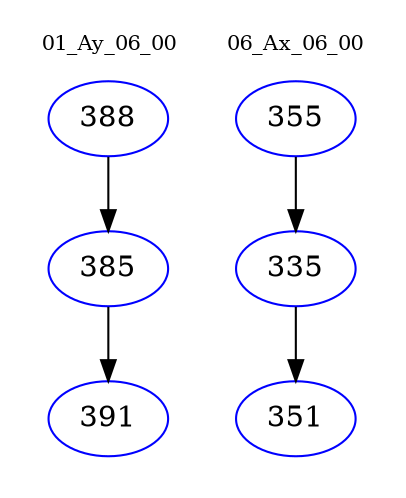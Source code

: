 digraph{
subgraph cluster_0 {
color = white
label = "01_Ay_06_00";
fontsize=10;
T0_388 [label="388", color="blue"]
T0_388 -> T0_385 [color="black"]
T0_385 [label="385", color="blue"]
T0_385 -> T0_391 [color="black"]
T0_391 [label="391", color="blue"]
}
subgraph cluster_1 {
color = white
label = "06_Ax_06_00";
fontsize=10;
T1_355 [label="355", color="blue"]
T1_355 -> T1_335 [color="black"]
T1_335 [label="335", color="blue"]
T1_335 -> T1_351 [color="black"]
T1_351 [label="351", color="blue"]
}
}
